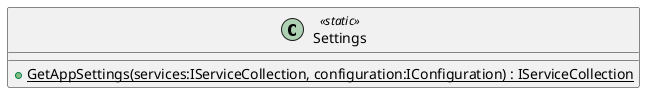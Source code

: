 @startuml
class Settings <<static>> {
    + {static} GetAppSettings(services:IServiceCollection, configuration:IConfiguration) : IServiceCollection
}
@enduml
